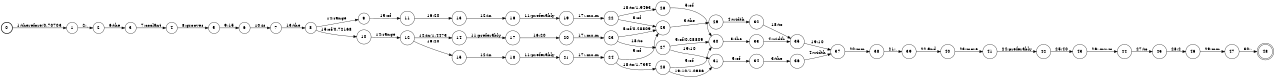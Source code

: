 digraph FST {
rankdir = LR;
size = "8.5,11";
label = "";
center = 1;
orientation = Portrait;
ranksep = "0.4";
nodesep = "0.25";
0 [label = "0", shape = circle, style = bold, fontsize = 14]
	0 -> 1 [label = "1:therefore/0.70703", fontsize = 14];
1 [label = "1", shape = circle, style = solid, fontsize = 14]
	1 -> 2 [label = "2:,", fontsize = 14];
2 [label = "2", shape = circle, style = solid, fontsize = 14]
	2 -> 3 [label = "6:the", fontsize = 14];
3 [label = "3", shape = circle, style = solid, fontsize = 14]
	3 -> 4 [label = "7:coolant", fontsize = 14];
4 [label = "4", shape = circle, style = solid, fontsize = 14]
	4 -> 5 [label = "8:grooves", fontsize = 14];
5 [label = "5", shape = circle, style = solid, fontsize = 14]
	5 -> 6 [label = "9:15", fontsize = 14];
6 [label = "6", shape = circle, style = solid, fontsize = 14]
	6 -> 7 [label = "10:is", fontsize = 14];
7 [label = "7", shape = circle, style = solid, fontsize = 14]
	7 -> 8 [label = "13:the", fontsize = 14];
8 [label = "8", shape = circle, style = solid, fontsize = 14]
	8 -> 9 [label = "14:range", fontsize = 14];
	8 -> 10 [label = "15:of/0.72168", fontsize = 14];
9 [label = "9", shape = circle, style = solid, fontsize = 14]
	9 -> 11 [label = "15:of", fontsize = 14];
10 [label = "10", shape = circle, style = solid, fontsize = 14]
	10 -> 12 [label = "14:range", fontsize = 14];
11 [label = "11", shape = circle, style = solid, fontsize = 14]
	11 -> 13 [label = "16:20", fontsize = 14];
12 [label = "12", shape = circle, style = solid, fontsize = 14]
	12 -> 14 [label = "12:in/1.4473", fontsize = 14];
	12 -> 15 [label = "16:20", fontsize = 14];
13 [label = "13", shape = circle, style = solid, fontsize = 14]
	13 -> 16 [label = "12:in", fontsize = 14];
14 [label = "14", shape = circle, style = solid, fontsize = 14]
	14 -> 17 [label = "11:preferably", fontsize = 14];
15 [label = "15", shape = circle, style = solid, fontsize = 14]
	15 -> 18 [label = "12:in", fontsize = 14];
16 [label = "16", shape = circle, style = solid, fontsize = 14]
	16 -> 19 [label = "11:preferably", fontsize = 14];
17 [label = "17", shape = circle, style = solid, fontsize = 14]
	17 -> 20 [label = "16:20", fontsize = 14];
18 [label = "18", shape = circle, style = solid, fontsize = 14]
	18 -> 21 [label = "11:preferably", fontsize = 14];
19 [label = "19", shape = circle, style = solid, fontsize = 14]
	19 -> 22 [label = "17:.mu.m", fontsize = 14];
20 [label = "20", shape = circle, style = solid, fontsize = 14]
	20 -> 23 [label = "17:.mu.m", fontsize = 14];
21 [label = "21", shape = circle, style = solid, fontsize = 14]
	21 -> 24 [label = "17:.mu.m", fontsize = 14];
22 [label = "22", shape = circle, style = solid, fontsize = 14]
	22 -> 25 [label = "5:of", fontsize = 14];
	22 -> 26 [label = "18:to/1.9463", fontsize = 14];
23 [label = "23", shape = circle, style = solid, fontsize = 14]
	23 -> 25 [label = "5:of/0.28809", fontsize = 14];
	23 -> 27 [label = "18:to", fontsize = 14];
24 [label = "24", shape = circle, style = solid, fontsize = 14]
	24 -> 25 [label = "5:of", fontsize = 14];
	24 -> 28 [label = "18:to/1.7354", fontsize = 14];
25 [label = "25", shape = circle, style = solid, fontsize = 14]
	25 -> 29 [label = "3:the", fontsize = 14];
26 [label = "26", shape = circle, style = solid, fontsize = 14]
	26 -> 30 [label = "5:of", fontsize = 14];
27 [label = "27", shape = circle, style = solid, fontsize = 14]
	27 -> 30 [label = "5:of/0.28809", fontsize = 14];
	27 -> 31 [label = "19:10", fontsize = 14];
28 [label = "28", shape = circle, style = solid, fontsize = 14]
	28 -> 30 [label = "5:of", fontsize = 14];
	28 -> 31 [label = "19:10/1.0986", fontsize = 14];
29 [label = "29", shape = circle, style = solid, fontsize = 14]
	29 -> 32 [label = "4:width", fontsize = 14];
30 [label = "30", shape = circle, style = solid, fontsize = 14]
	30 -> 33 [label = "3:the", fontsize = 14];
31 [label = "31", shape = circle, style = solid, fontsize = 14]
	31 -> 34 [label = "5:of", fontsize = 14];
32 [label = "32", shape = circle, style = solid, fontsize = 14]
	32 -> 35 [label = "18:to", fontsize = 14];
33 [label = "33", shape = circle, style = solid, fontsize = 14]
	33 -> 35 [label = "4:width", fontsize = 14];
34 [label = "34", shape = circle, style = solid, fontsize = 14]
	34 -> 36 [label = "3:the", fontsize = 14];
35 [label = "35", shape = circle, style = solid, fontsize = 14]
	35 -> 37 [label = "19:10", fontsize = 14];
36 [label = "36", shape = circle, style = solid, fontsize = 14]
	36 -> 37 [label = "4:width", fontsize = 14];
37 [label = "37", shape = circle, style = solid, fontsize = 14]
	37 -> 38 [label = "20:mm", fontsize = 14];
38 [label = "38", shape = circle, style = solid, fontsize = 14]
	38 -> 39 [label = "21:,", fontsize = 14];
39 [label = "39", shape = circle, style = solid, fontsize = 14]
	39 -> 40 [label = "22:and", fontsize = 14];
40 [label = "40", shape = circle, style = solid, fontsize = 14]
	40 -> 41 [label = "23:more", fontsize = 14];
41 [label = "41", shape = circle, style = solid, fontsize = 14]
	41 -> 42 [label = "24:preferably", fontsize = 14];
42 [label = "42", shape = circle, style = solid, fontsize = 14]
	42 -> 43 [label = "25:40", fontsize = 14];
43 [label = "43", shape = circle, style = solid, fontsize = 14]
	43 -> 44 [label = "26:.mu.m", fontsize = 14];
44 [label = "44", shape = circle, style = solid, fontsize = 14]
	44 -> 45 [label = "27:to", fontsize = 14];
45 [label = "45", shape = circle, style = solid, fontsize = 14]
	45 -> 46 [label = "28:2", fontsize = 14];
46 [label = "46", shape = circle, style = solid, fontsize = 14]
	46 -> 47 [label = "29:mm", fontsize = 14];
47 [label = "47", shape = circle, style = solid, fontsize = 14]
	47 -> 48 [label = "30:.", fontsize = 14];
48 [label = "48", shape = doublecircle, style = solid, fontsize = 14]
}
